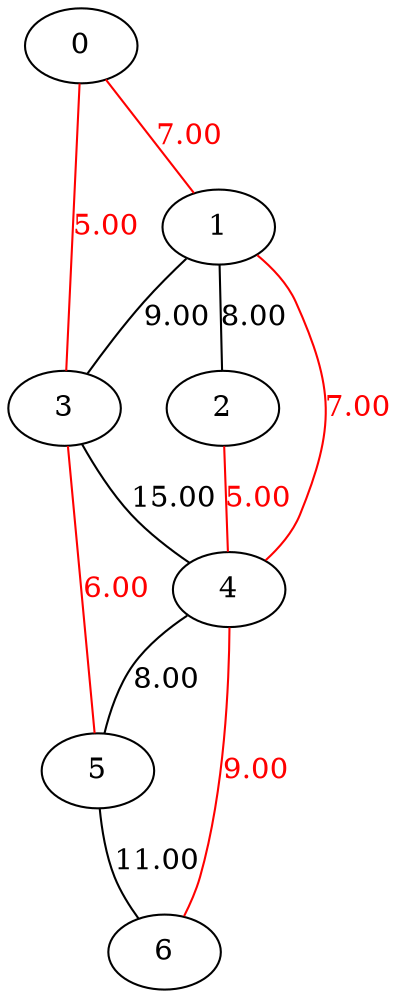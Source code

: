 graph {
	0;
	1;
	2;
	3;
	4;
	5;
	6;

	subgraph g {
		1 -- 2 [label = 8.00];
		1 -- 3 [label = 9.00];
		3 -- 4 [label = 15.00];
		4 -- 5 [label = 8.00];
		5 -- 6 [label = 11.00];
	}
	subgraph acm {
		edge [color = red]
		 0 -- 1 [fontcolor = red, label = 7.00];
		 0 -- 3 [fontcolor = red, label = 5.00];
		 1 -- 4 [fontcolor = red, label = 7.00];
		 2 -- 4 [fontcolor = red, label = 5.00];
		 3 -- 5 [fontcolor = red, label = 6.00];
		 4 -- 6 [fontcolor = red, label = 9.00];
	}
}
